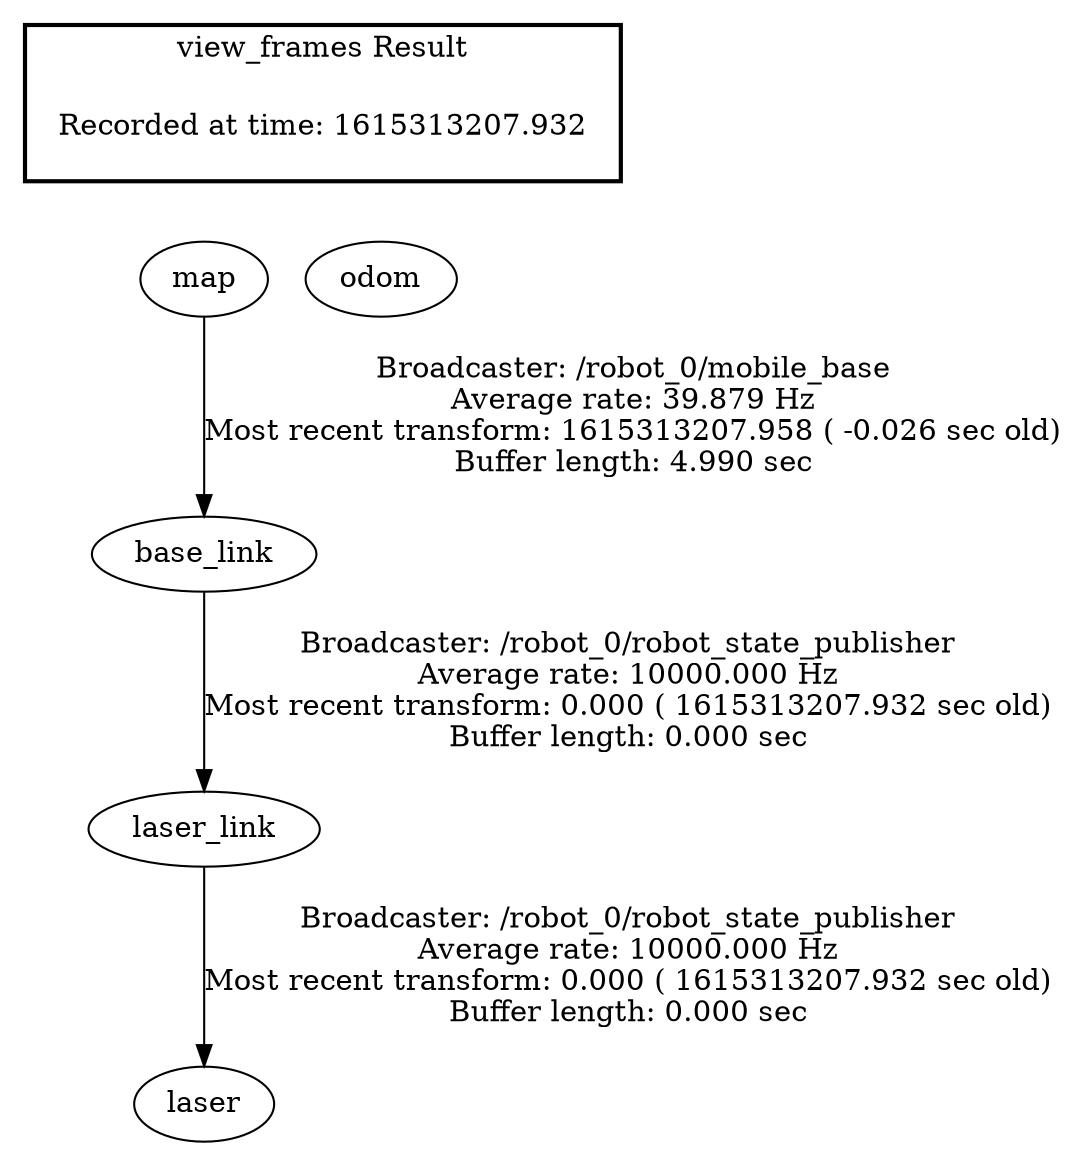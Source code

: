 digraph G {
"base_link" -> "laser_link"[label="Broadcaster: /robot_0/robot_state_publisher\nAverage rate: 10000.000 Hz\nMost recent transform: 0.000 ( 1615313207.932 sec old)\nBuffer length: 0.000 sec\n"];
"map" -> "base_link"[label="Broadcaster: /robot_0/mobile_base\nAverage rate: 39.879 Hz\nMost recent transform: 1615313207.958 ( -0.026 sec old)\nBuffer length: 4.990 sec\n"];
"laser_link" -> "laser"[label="Broadcaster: /robot_0/robot_state_publisher\nAverage rate: 10000.000 Hz\nMost recent transform: 0.000 ( 1615313207.932 sec old)\nBuffer length: 0.000 sec\n"];
edge [style=invis];
 subgraph cluster_legend { style=bold; color=black; label ="view_frames Result";
"Recorded at time: 1615313207.932"[ shape=plaintext ] ;
 }->"map";
edge [style=invis];
 subgraph cluster_legend { style=bold; color=black; label ="view_frames Result";
"Recorded at time: 1615313207.932"[ shape=plaintext ] ;
 }->"odom";
}